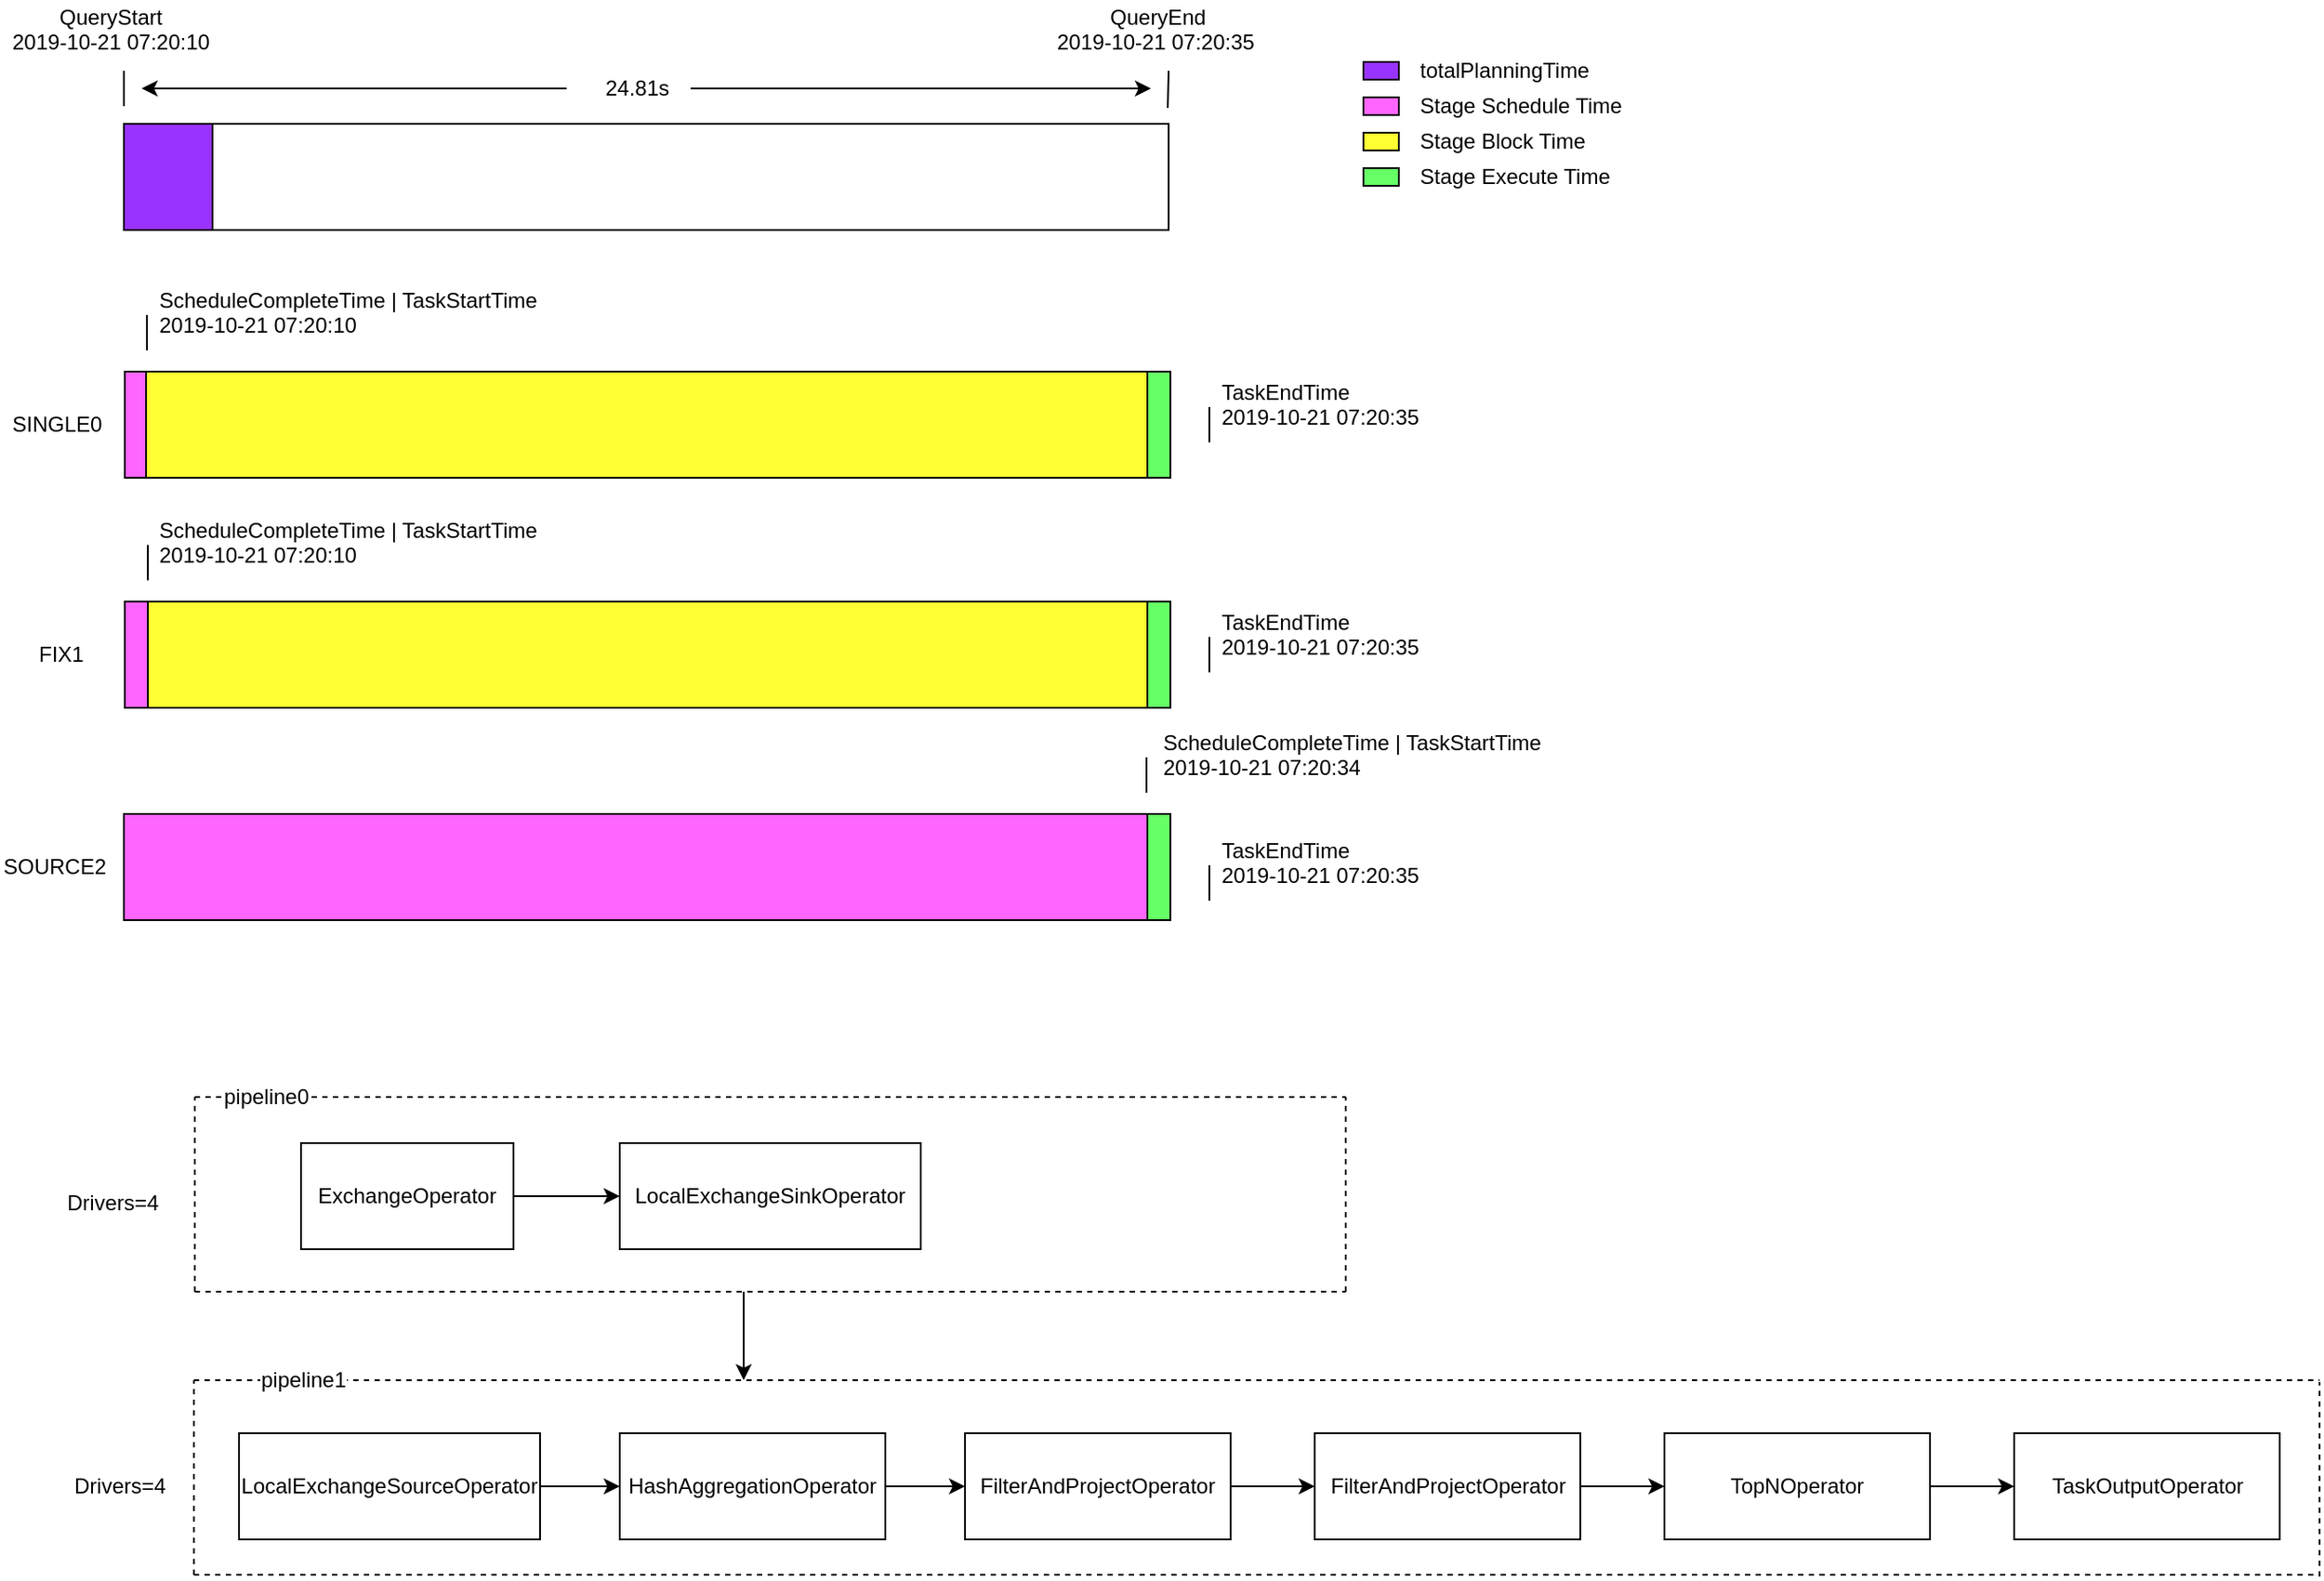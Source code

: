 <mxfile version="12.1.3" type="github" pages="1">
  <diagram id="ged8otm65rm6iy9Q_Q3f" name="Page-1">
    <mxGraphModel dx="1426" dy="805" grid="1" gridSize="10" guides="1" tooltips="1" connect="1" arrows="1" fold="1" page="1" pageScale="1" pageWidth="2339" pageHeight="3300" math="0" shadow="0">
      <root>
        <mxCell id="0"/>
        <mxCell id="1" parent="0"/>
        <mxCell id="oYDNuprYBlXhLC5hWMCO-2" value="" style="rounded=0;whiteSpace=wrap;html=1;fillColor=#9933FF;" vertex="1" parent="1">
          <mxGeometry x="90" y="350" width="50" height="60" as="geometry"/>
        </mxCell>
        <mxCell id="oYDNuprYBlXhLC5hWMCO-5" value="" style="rounded=0;whiteSpace=wrap;html=1;" vertex="1" parent="1">
          <mxGeometry x="140" y="350" width="540" height="60" as="geometry"/>
        </mxCell>
        <mxCell id="oYDNuprYBlXhLC5hWMCO-6" value="" style="rounded=0;whiteSpace=wrap;html=1;fillColor=#9933FF;" vertex="1" parent="1">
          <mxGeometry x="790" y="315" width="20" height="10" as="geometry"/>
        </mxCell>
        <mxCell id="oYDNuprYBlXhLC5hWMCO-8" value="totalPlanningTime" style="text;html=1;resizable=0;points=[];autosize=1;align=left;verticalAlign=top;spacingTop=-4;" vertex="1" parent="1">
          <mxGeometry x="820" y="310" width="110" height="20" as="geometry"/>
        </mxCell>
        <mxCell id="oYDNuprYBlXhLC5hWMCO-13" value="" style="endArrow=none;html=1;" edge="1" parent="1">
          <mxGeometry width="50" height="50" relative="1" as="geometry">
            <mxPoint x="90" y="340" as="sourcePoint"/>
            <mxPoint x="90" y="320" as="targetPoint"/>
          </mxGeometry>
        </mxCell>
        <mxCell id="oYDNuprYBlXhLC5hWMCO-14" value="" style="endArrow=none;html=1;" edge="1" parent="1">
          <mxGeometry width="50" height="50" relative="1" as="geometry">
            <mxPoint x="679.5" y="341" as="sourcePoint"/>
            <mxPoint x="680" y="320" as="targetPoint"/>
          </mxGeometry>
        </mxCell>
        <mxCell id="oYDNuprYBlXhLC5hWMCO-15" value="" style="endArrow=classic;html=1;" edge="1" parent="1">
          <mxGeometry width="50" height="50" relative="1" as="geometry">
            <mxPoint x="410" y="330" as="sourcePoint"/>
            <mxPoint x="670" y="330" as="targetPoint"/>
          </mxGeometry>
        </mxCell>
        <mxCell id="oYDNuprYBlXhLC5hWMCO-16" value="" style="endArrow=classic;html=1;" edge="1" parent="1">
          <mxGeometry width="50" height="50" relative="1" as="geometry">
            <mxPoint x="340" y="330" as="sourcePoint"/>
            <mxPoint x="100" y="330" as="targetPoint"/>
          </mxGeometry>
        </mxCell>
        <mxCell id="oYDNuprYBlXhLC5hWMCO-17" value="24.81s" style="text;html=1;resizable=0;points=[];autosize=1;align=left;verticalAlign=top;spacingTop=-4;" vertex="1" parent="1">
          <mxGeometry x="360" y="320" width="50" height="20" as="geometry"/>
        </mxCell>
        <mxCell id="oYDNuprYBlXhLC5hWMCO-18" value="&amp;nbsp; &amp;nbsp; &amp;nbsp; &amp;nbsp; QueryStart&lt;br&gt;2019-10-21 07:20:10" style="text;html=1;resizable=0;points=[];autosize=1;align=left;verticalAlign=top;spacingTop=-4;" vertex="1" parent="1">
          <mxGeometry x="25" y="280" width="130" height="30" as="geometry"/>
        </mxCell>
        <mxCell id="oYDNuprYBlXhLC5hWMCO-19" value="&amp;nbsp; &amp;nbsp; &amp;nbsp; &amp;nbsp; &amp;nbsp;QueryEnd&lt;br&gt;2019-10-21 07:20:35" style="text;html=1;resizable=0;points=[];autosize=1;align=left;verticalAlign=top;spacingTop=-4;" vertex="1" parent="1">
          <mxGeometry x="615" y="280" width="130" height="30" as="geometry"/>
        </mxCell>
        <mxCell id="oYDNuprYBlXhLC5hWMCO-21" value="" style="rounded=0;whiteSpace=wrap;html=1;fillColor=#FF66FF;" vertex="1" parent="1">
          <mxGeometry x="90.5" y="490" width="12" height="60" as="geometry"/>
        </mxCell>
        <mxCell id="oYDNuprYBlXhLC5hWMCO-22" value="" style="rounded=0;whiteSpace=wrap;html=1;fillColor=#FF66FF;" vertex="1" parent="1">
          <mxGeometry x="90" y="740" width="580" height="60" as="geometry"/>
        </mxCell>
        <mxCell id="oYDNuprYBlXhLC5hWMCO-23" value="" style="rounded=0;whiteSpace=wrap;html=1;fillColor=#FF66FF;" vertex="1" parent="1">
          <mxGeometry x="90.5" y="620" width="13" height="60" as="geometry"/>
        </mxCell>
        <mxCell id="oYDNuprYBlXhLC5hWMCO-24" value="SINGLE0" style="text;html=1;resizable=0;points=[];autosize=1;align=left;verticalAlign=top;spacingTop=-4;labelBackgroundColor=#ffffff;" vertex="1" parent="1">
          <mxGeometry x="25" y="510" width="70" height="20" as="geometry"/>
        </mxCell>
        <mxCell id="oYDNuprYBlXhLC5hWMCO-25" value="FIX1" style="text;html=1;resizable=0;points=[];autosize=1;align=left;verticalAlign=top;spacingTop=-4;" vertex="1" parent="1">
          <mxGeometry x="40" y="640" width="40" height="20" as="geometry"/>
        </mxCell>
        <mxCell id="oYDNuprYBlXhLC5hWMCO-26" value="SOURCE2" style="text;html=1;resizable=0;points=[];autosize=1;align=left;verticalAlign=top;spacingTop=-4;" vertex="1" parent="1">
          <mxGeometry x="20" y="760" width="70" height="20" as="geometry"/>
        </mxCell>
        <mxCell id="oYDNuprYBlXhLC5hWMCO-29" value="" style="rounded=0;whiteSpace=wrap;html=1;fillColor=#FF66FF;" vertex="1" parent="1">
          <mxGeometry x="790" y="335" width="20" height="10" as="geometry"/>
        </mxCell>
        <mxCell id="oYDNuprYBlXhLC5hWMCO-30" value="Stage Schedule Time" style="text;html=1;resizable=0;points=[];autosize=1;align=left;verticalAlign=top;spacingTop=-4;" vertex="1" parent="1">
          <mxGeometry x="820" y="330" width="130" height="20" as="geometry"/>
        </mxCell>
        <mxCell id="oYDNuprYBlXhLC5hWMCO-32" value="" style="rounded=0;whiteSpace=wrap;html=1;labelBackgroundColor=#00FFFF;fillColor=#66FF66;" vertex="1" parent="1">
          <mxGeometry x="668" y="740" width="13" height="60" as="geometry"/>
        </mxCell>
        <mxCell id="oYDNuprYBlXhLC5hWMCO-33" value="" style="rounded=0;whiteSpace=wrap;html=1;labelBackgroundColor=#00FFFF;fillColor=#FFFF33;gradientColor=none;" vertex="1" parent="1">
          <mxGeometry x="103.5" y="620" width="569" height="60" as="geometry"/>
        </mxCell>
        <mxCell id="oYDNuprYBlXhLC5hWMCO-34" value="" style="rounded=0;whiteSpace=wrap;html=1;labelBackgroundColor=#00FFFF;fillColor=#FFFF33;" vertex="1" parent="1">
          <mxGeometry x="102.5" y="490" width="570" height="60" as="geometry"/>
        </mxCell>
        <mxCell id="oYDNuprYBlXhLC5hWMCO-35" value="" style="rounded=0;whiteSpace=wrap;html=1;labelBackgroundColor=#00FFFF;fillColor=#66FF66;" vertex="1" parent="1">
          <mxGeometry x="668" y="620" width="13" height="60" as="geometry"/>
        </mxCell>
        <mxCell id="oYDNuprYBlXhLC5hWMCO-36" value="" style="rounded=0;whiteSpace=wrap;html=1;labelBackgroundColor=#00FFFF;fillColor=#66FF66;" vertex="1" parent="1">
          <mxGeometry x="668" y="490" width="13" height="60" as="geometry"/>
        </mxCell>
        <mxCell id="oYDNuprYBlXhLC5hWMCO-40" value="" style="rounded=0;whiteSpace=wrap;html=1;fillColor=#FFFF33;" vertex="1" parent="1">
          <mxGeometry x="790" y="355" width="20" height="10" as="geometry"/>
        </mxCell>
        <mxCell id="oYDNuprYBlXhLC5hWMCO-41" value="Stage Block Time" style="text;html=1;resizable=0;points=[];autosize=1;align=left;verticalAlign=top;spacingTop=-4;" vertex="1" parent="1">
          <mxGeometry x="820" y="350" width="110" height="20" as="geometry"/>
        </mxCell>
        <mxCell id="oYDNuprYBlXhLC5hWMCO-42" value="" style="rounded=0;whiteSpace=wrap;html=1;fillColor=#66FF66;" vertex="1" parent="1">
          <mxGeometry x="790" y="375" width="20" height="10" as="geometry"/>
        </mxCell>
        <mxCell id="oYDNuprYBlXhLC5hWMCO-44" value="Stage Execute Time" style="text;html=1;resizable=0;points=[];autosize=1;align=left;verticalAlign=top;spacingTop=-4;" vertex="1" parent="1">
          <mxGeometry x="820" y="370" width="120" height="20" as="geometry"/>
        </mxCell>
        <mxCell id="oYDNuprYBlXhLC5hWMCO-47" value="ScheduleCompleteTime | TaskStartTime&lt;br&gt;2019-10-21 07:20:10" style="text;html=1;resizable=0;points=[];autosize=1;align=left;verticalAlign=top;spacingTop=-4;" vertex="1" parent="1">
          <mxGeometry x="107.5" y="440" width="230" height="30" as="geometry"/>
        </mxCell>
        <mxCell id="oYDNuprYBlXhLC5hWMCO-48" value="" style="endArrow=none;html=1;" edge="1" parent="1">
          <mxGeometry width="50" height="50" relative="1" as="geometry">
            <mxPoint x="103" y="478" as="sourcePoint"/>
            <mxPoint x="103" y="458" as="targetPoint"/>
          </mxGeometry>
        </mxCell>
        <mxCell id="oYDNuprYBlXhLC5hWMCO-49" value="ScheduleCompleteTime | TaskStartTime&lt;br&gt;2019-10-21 07:20:10" style="text;html=1;resizable=0;points=[];autosize=1;align=left;verticalAlign=top;spacingTop=-4;" vertex="1" parent="1">
          <mxGeometry x="108" y="570" width="230" height="30" as="geometry"/>
        </mxCell>
        <mxCell id="oYDNuprYBlXhLC5hWMCO-50" value="" style="endArrow=none;html=1;" edge="1" parent="1">
          <mxGeometry width="50" height="50" relative="1" as="geometry">
            <mxPoint x="103.5" y="608" as="sourcePoint"/>
            <mxPoint x="103.5" y="588" as="targetPoint"/>
          </mxGeometry>
        </mxCell>
        <mxCell id="oYDNuprYBlXhLC5hWMCO-51" value="ScheduleCompleteTime | TaskStartTime&lt;br&gt;2019-10-21 07:20:34" style="text;html=1;resizable=0;points=[];autosize=1;align=left;verticalAlign=top;spacingTop=-4;" vertex="1" parent="1">
          <mxGeometry x="674.5" y="690" width="230" height="30" as="geometry"/>
        </mxCell>
        <mxCell id="oYDNuprYBlXhLC5hWMCO-52" value="" style="endArrow=none;html=1;" edge="1" parent="1">
          <mxGeometry width="50" height="50" relative="1" as="geometry">
            <mxPoint x="667.5" y="728" as="sourcePoint"/>
            <mxPoint x="667.5" y="708" as="targetPoint"/>
          </mxGeometry>
        </mxCell>
        <mxCell id="oYDNuprYBlXhLC5hWMCO-57" value="TaskEndTime&lt;br&gt;2019-10-21 07:20:35" style="text;html=1;resizable=0;points=[];autosize=1;align=left;verticalAlign=top;spacingTop=-4;" vertex="1" parent="1">
          <mxGeometry x="707.5" y="492" width="130" height="30" as="geometry"/>
        </mxCell>
        <mxCell id="oYDNuprYBlXhLC5hWMCO-58" value="" style="endArrow=none;html=1;" edge="1" parent="1">
          <mxGeometry width="50" height="50" relative="1" as="geometry">
            <mxPoint x="703" y="530" as="sourcePoint"/>
            <mxPoint x="703" y="510" as="targetPoint"/>
          </mxGeometry>
        </mxCell>
        <mxCell id="oYDNuprYBlXhLC5hWMCO-59" value="TaskEndTime&lt;br&gt;2019-10-21 07:20:35" style="text;html=1;resizable=0;points=[];autosize=1;align=left;verticalAlign=top;spacingTop=-4;" vertex="1" parent="1">
          <mxGeometry x="707.5" y="622" width="130" height="30" as="geometry"/>
        </mxCell>
        <mxCell id="oYDNuprYBlXhLC5hWMCO-60" value="" style="endArrow=none;html=1;" edge="1" parent="1">
          <mxGeometry width="50" height="50" relative="1" as="geometry">
            <mxPoint x="703" y="660" as="sourcePoint"/>
            <mxPoint x="703" y="640" as="targetPoint"/>
          </mxGeometry>
        </mxCell>
        <mxCell id="oYDNuprYBlXhLC5hWMCO-62" value="TaskEndTime&lt;br&gt;2019-10-21 07:20:35" style="text;html=1;resizable=0;points=[];autosize=1;align=left;verticalAlign=top;spacingTop=-4;" vertex="1" parent="1">
          <mxGeometry x="707.5" y="751" width="130" height="30" as="geometry"/>
        </mxCell>
        <mxCell id="oYDNuprYBlXhLC5hWMCO-63" value="" style="endArrow=none;html=1;" edge="1" parent="1">
          <mxGeometry width="50" height="50" relative="1" as="geometry">
            <mxPoint x="703" y="789" as="sourcePoint"/>
            <mxPoint x="703" y="769" as="targetPoint"/>
          </mxGeometry>
        </mxCell>
        <mxCell id="oYDNuprYBlXhLC5hWMCO-71" value="" style="edgeStyle=orthogonalEdgeStyle;rounded=0;orthogonalLoop=1;jettySize=auto;html=1;" edge="1" parent="1" source="oYDNuprYBlXhLC5hWMCO-67" target="oYDNuprYBlXhLC5hWMCO-70">
          <mxGeometry relative="1" as="geometry"/>
        </mxCell>
        <mxCell id="oYDNuprYBlXhLC5hWMCO-67" value="ExchangeOperator" style="rounded=0;whiteSpace=wrap;html=1;labelBackgroundColor=none;fillColor=#FFFFFF;gradientColor=none;" vertex="1" parent="1">
          <mxGeometry x="190" y="926" width="120" height="60" as="geometry"/>
        </mxCell>
        <mxCell id="oYDNuprYBlXhLC5hWMCO-70" value="LocalExchangeSinkOperator" style="rounded=0;whiteSpace=wrap;html=1;labelBackgroundColor=none;fillColor=#FFFFFF;gradientColor=none;" vertex="1" parent="1">
          <mxGeometry x="370" y="926" width="170" height="60" as="geometry"/>
        </mxCell>
        <mxCell id="oYDNuprYBlXhLC5hWMCO-74" value="" style="endArrow=none;dashed=1;html=1;" edge="1" parent="1">
          <mxGeometry width="50" height="50" relative="1" as="geometry">
            <mxPoint x="130" y="1010" as="sourcePoint"/>
            <mxPoint x="130" y="900" as="targetPoint"/>
          </mxGeometry>
        </mxCell>
        <mxCell id="oYDNuprYBlXhLC5hWMCO-75" value="" style="endArrow=none;dashed=1;html=1;" edge="1" parent="1">
          <mxGeometry width="50" height="50" relative="1" as="geometry">
            <mxPoint x="780" y="1010" as="sourcePoint"/>
            <mxPoint x="780" y="900" as="targetPoint"/>
          </mxGeometry>
        </mxCell>
        <mxCell id="oYDNuprYBlXhLC5hWMCO-76" value="" style="endArrow=none;dashed=1;html=1;" edge="1" parent="1">
          <mxGeometry width="50" height="50" relative="1" as="geometry">
            <mxPoint x="130" y="1010" as="sourcePoint"/>
            <mxPoint x="780" y="1010" as="targetPoint"/>
          </mxGeometry>
        </mxCell>
        <mxCell id="oYDNuprYBlXhLC5hWMCO-77" value="" style="endArrow=none;dashed=1;html=1;" edge="1" parent="1">
          <mxGeometry width="50" height="50" relative="1" as="geometry">
            <mxPoint x="130" y="900" as="sourcePoint"/>
            <mxPoint x="780" y="900" as="targetPoint"/>
          </mxGeometry>
        </mxCell>
        <mxCell id="oYDNuprYBlXhLC5hWMCO-78" value="pipeline0" style="text;html=1;resizable=0;points=[];align=center;verticalAlign=middle;labelBackgroundColor=#ffffff;" vertex="1" connectable="0" parent="oYDNuprYBlXhLC5hWMCO-77">
          <mxGeometry x="-0.923" relative="1" as="geometry">
            <mxPoint x="15" as="offset"/>
          </mxGeometry>
        </mxCell>
        <mxCell id="oYDNuprYBlXhLC5hWMCO-79" value="" style="edgeStyle=orthogonalEdgeStyle;rounded=0;orthogonalLoop=1;jettySize=auto;html=1;" edge="1" parent="1" source="oYDNuprYBlXhLC5hWMCO-80" target="oYDNuprYBlXhLC5hWMCO-82">
          <mxGeometry relative="1" as="geometry"/>
        </mxCell>
        <mxCell id="oYDNuprYBlXhLC5hWMCO-80" value="LocalExchangeSourceOperator" style="rounded=0;whiteSpace=wrap;html=1;labelBackgroundColor=none;fillColor=#FFFFFF;gradientColor=none;" vertex="1" parent="1">
          <mxGeometry x="155" y="1090" width="170" height="60" as="geometry"/>
        </mxCell>
        <mxCell id="oYDNuprYBlXhLC5hWMCO-81" value="" style="edgeStyle=orthogonalEdgeStyle;rounded=0;orthogonalLoop=1;jettySize=auto;html=1;" edge="1" parent="1" source="oYDNuprYBlXhLC5hWMCO-82" target="oYDNuprYBlXhLC5hWMCO-83">
          <mxGeometry relative="1" as="geometry"/>
        </mxCell>
        <mxCell id="oYDNuprYBlXhLC5hWMCO-82" value="HashAggregationOperator" style="rounded=0;whiteSpace=wrap;html=1;labelBackgroundColor=none;fillColor=#FFFFFF;gradientColor=none;" vertex="1" parent="1">
          <mxGeometry x="370" y="1090" width="150" height="60" as="geometry"/>
        </mxCell>
        <mxCell id="oYDNuprYBlXhLC5hWMCO-91" value="" style="edgeStyle=orthogonalEdgeStyle;rounded=0;orthogonalLoop=1;jettySize=auto;html=1;" edge="1" parent="1" source="oYDNuprYBlXhLC5hWMCO-83" target="oYDNuprYBlXhLC5hWMCO-90">
          <mxGeometry relative="1" as="geometry"/>
        </mxCell>
        <mxCell id="oYDNuprYBlXhLC5hWMCO-83" value="FilterAndProjectOperator" style="rounded=0;whiteSpace=wrap;html=1;labelBackgroundColor=none;fillColor=#FFFFFF;gradientColor=none;" vertex="1" parent="1">
          <mxGeometry x="565" y="1090" width="150" height="60" as="geometry"/>
        </mxCell>
        <mxCell id="oYDNuprYBlXhLC5hWMCO-93" value="" style="edgeStyle=orthogonalEdgeStyle;rounded=0;orthogonalLoop=1;jettySize=auto;html=1;" edge="1" parent="1" source="oYDNuprYBlXhLC5hWMCO-90" target="oYDNuprYBlXhLC5hWMCO-92">
          <mxGeometry relative="1" as="geometry"/>
        </mxCell>
        <mxCell id="oYDNuprYBlXhLC5hWMCO-90" value="FilterAndProjectOperator" style="rounded=0;whiteSpace=wrap;html=1;labelBackgroundColor=none;fillColor=#FFFFFF;gradientColor=none;" vertex="1" parent="1">
          <mxGeometry x="762.5" y="1090" width="150" height="60" as="geometry"/>
        </mxCell>
        <mxCell id="oYDNuprYBlXhLC5hWMCO-95" value="" style="edgeStyle=orthogonalEdgeStyle;rounded=0;orthogonalLoop=1;jettySize=auto;html=1;" edge="1" parent="1" source="oYDNuprYBlXhLC5hWMCO-92" target="oYDNuprYBlXhLC5hWMCO-94">
          <mxGeometry relative="1" as="geometry"/>
        </mxCell>
        <mxCell id="oYDNuprYBlXhLC5hWMCO-92" value="TopNOperator" style="rounded=0;whiteSpace=wrap;html=1;labelBackgroundColor=none;fillColor=#FFFFFF;gradientColor=none;" vertex="1" parent="1">
          <mxGeometry x="960" y="1090" width="150" height="60" as="geometry"/>
        </mxCell>
        <mxCell id="oYDNuprYBlXhLC5hWMCO-94" value="TaskOutputOperator" style="rounded=0;whiteSpace=wrap;html=1;labelBackgroundColor=none;fillColor=#FFFFFF;gradientColor=none;" vertex="1" parent="1">
          <mxGeometry x="1157.5" y="1090" width="150" height="60" as="geometry"/>
        </mxCell>
        <mxCell id="oYDNuprYBlXhLC5hWMCO-84" value="" style="endArrow=none;dashed=1;html=1;" edge="1" parent="1">
          <mxGeometry width="50" height="50" relative="1" as="geometry">
            <mxPoint x="129.5" y="1170" as="sourcePoint"/>
            <mxPoint x="129.5" y="1060" as="targetPoint"/>
          </mxGeometry>
        </mxCell>
        <mxCell id="oYDNuprYBlXhLC5hWMCO-85" value="" style="endArrow=none;dashed=1;html=1;" edge="1" parent="1">
          <mxGeometry width="50" height="50" relative="1" as="geometry">
            <mxPoint x="1330" y="1171" as="sourcePoint"/>
            <mxPoint x="1330" y="1061" as="targetPoint"/>
          </mxGeometry>
        </mxCell>
        <mxCell id="oYDNuprYBlXhLC5hWMCO-86" value="" style="endArrow=none;dashed=1;html=1;" edge="1" parent="1">
          <mxGeometry width="50" height="50" relative="1" as="geometry">
            <mxPoint x="129.5" y="1170" as="sourcePoint"/>
            <mxPoint x="1330" y="1170" as="targetPoint"/>
          </mxGeometry>
        </mxCell>
        <mxCell id="oYDNuprYBlXhLC5hWMCO-87" value="" style="endArrow=none;dashed=1;html=1;" edge="1" parent="1">
          <mxGeometry width="50" height="50" relative="1" as="geometry">
            <mxPoint x="129.5" y="1060" as="sourcePoint"/>
            <mxPoint x="1330" y="1060" as="targetPoint"/>
          </mxGeometry>
        </mxCell>
        <mxCell id="oYDNuprYBlXhLC5hWMCO-88" value="pipeline1" style="text;html=1;resizable=0;points=[];align=center;verticalAlign=middle;labelBackgroundColor=#ffffff;" vertex="1" connectable="0" parent="oYDNuprYBlXhLC5hWMCO-87">
          <mxGeometry x="-0.923" relative="1" as="geometry">
            <mxPoint x="15" as="offset"/>
          </mxGeometry>
        </mxCell>
        <mxCell id="oYDNuprYBlXhLC5hWMCO-89" value="" style="endArrow=classic;html=1;" edge="1" parent="1">
          <mxGeometry width="50" height="50" relative="1" as="geometry">
            <mxPoint x="440" y="1010" as="sourcePoint"/>
            <mxPoint x="440" y="1060" as="targetPoint"/>
          </mxGeometry>
        </mxCell>
        <mxCell id="oYDNuprYBlXhLC5hWMCO-96" value="Drivers=4" style="text;html=1;resizable=0;points=[];autosize=1;align=left;verticalAlign=top;spacingTop=-4;" vertex="1" parent="1">
          <mxGeometry x="56" y="950" width="70" height="20" as="geometry"/>
        </mxCell>
        <mxCell id="oYDNuprYBlXhLC5hWMCO-97" value="Drivers=4" style="text;html=1;resizable=0;points=[];autosize=1;align=left;verticalAlign=top;spacingTop=-4;" vertex="1" parent="1">
          <mxGeometry x="60" y="1110" width="70" height="20" as="geometry"/>
        </mxCell>
      </root>
    </mxGraphModel>
  </diagram>
</mxfile>
